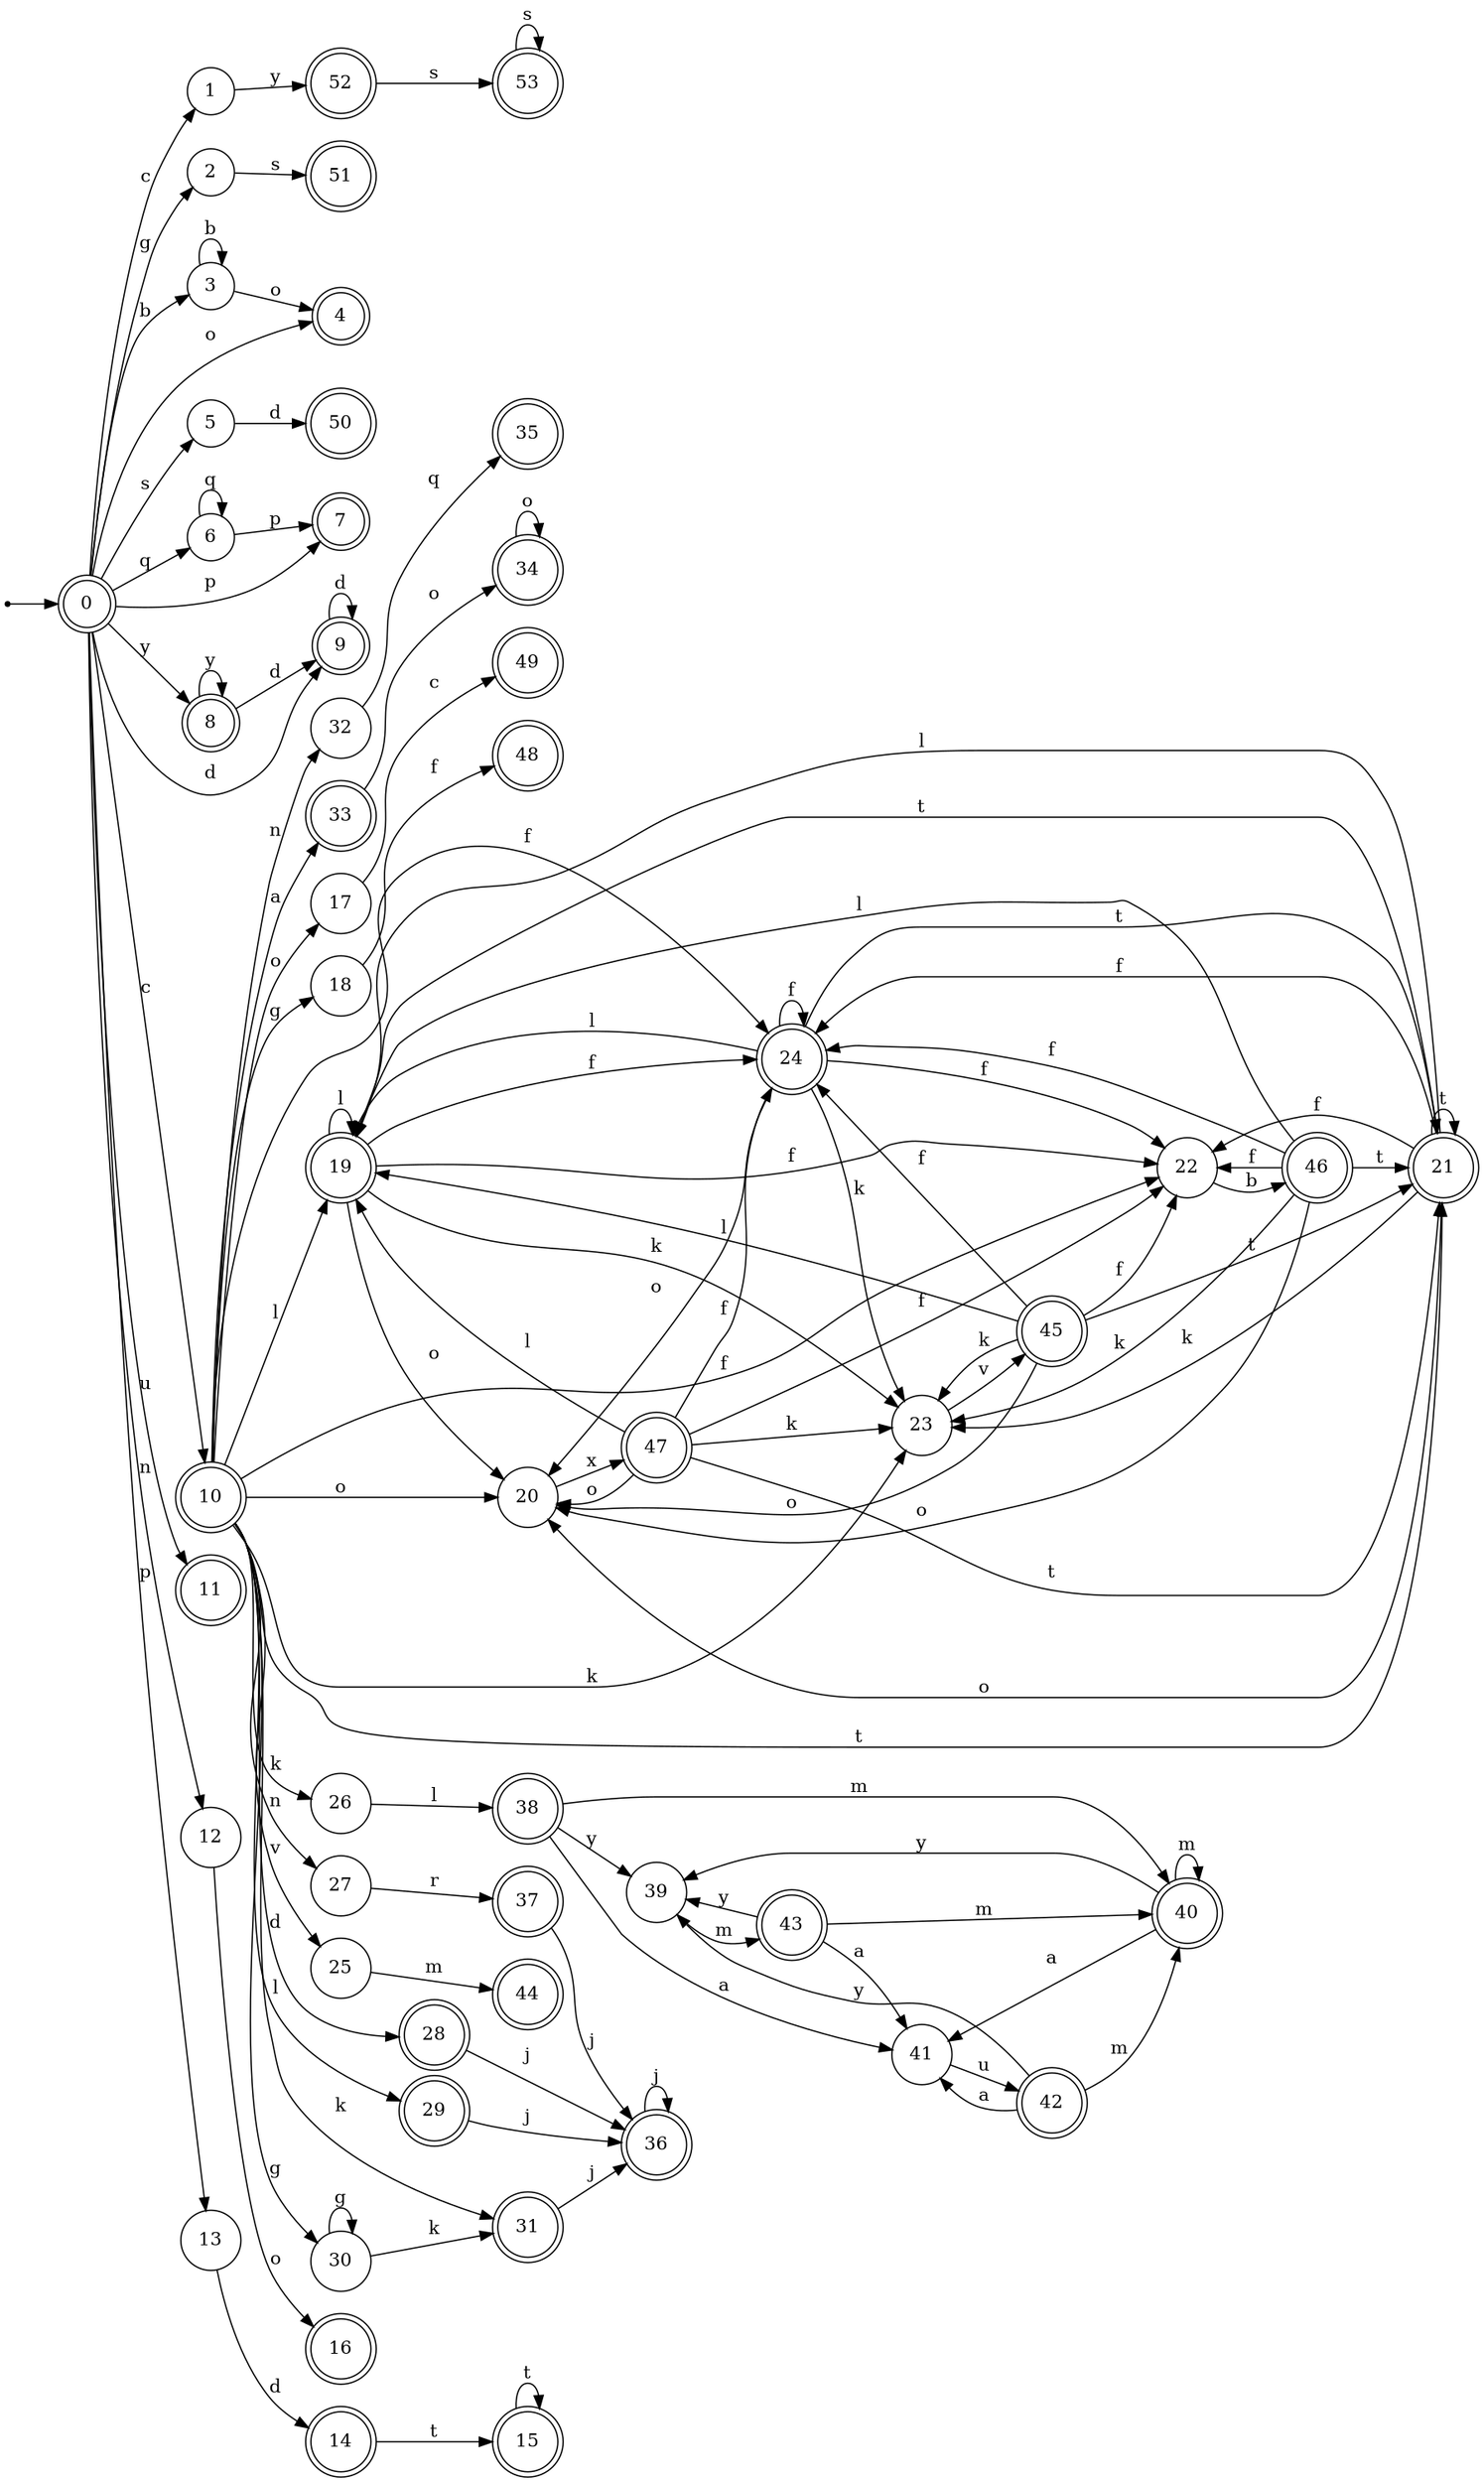 digraph finite_state_machine {
rankdir=LR;
size="20,20";
node [shape = point]; "dummy0"
node [shape = doublecircle]; "0";"dummy0" -> "0";
node [shape = circle]; "1";
node [shape = circle]; "2";
node [shape = circle]; "3";
node [shape = doublecircle]; "4";node [shape = circle]; "5";
node [shape = circle]; "6";
node [shape = doublecircle]; "7";node [shape = doublecircle]; "8";node [shape = doublecircle]; "9";node [shape = doublecircle]; "10";node [shape = doublecircle]; "11";node [shape = circle]; "12";
node [shape = circle]; "13";
node [shape = doublecircle]; "14";node [shape = doublecircle]; "15";node [shape = doublecircle]; "16";node [shape = circle]; "17";
node [shape = circle]; "18";
node [shape = doublecircle]; "19";node [shape = circle]; "20";
node [shape = doublecircle]; "21";node [shape = circle]; "22";
node [shape = circle]; "23";
node [shape = doublecircle]; "24";node [shape = circle]; "25";
node [shape = circle]; "26";
node [shape = circle]; "27";
node [shape = doublecircle]; "28";node [shape = doublecircle]; "29";node [shape = circle]; "30";
node [shape = doublecircle]; "31";node [shape = circle]; "32";
node [shape = doublecircle]; "33";node [shape = doublecircle]; "34";node [shape = doublecircle]; "35";node [shape = doublecircle]; "36";node [shape = doublecircle]; "37";node [shape = doublecircle]; "38";node [shape = circle]; "39";
node [shape = doublecircle]; "40";node [shape = circle]; "41";
node [shape = doublecircle]; "42";node [shape = doublecircle]; "43";node [shape = doublecircle]; "44";node [shape = doublecircle]; "45";node [shape = doublecircle]; "46";node [shape = doublecircle]; "47";node [shape = doublecircle]; "48";node [shape = doublecircle]; "49";node [shape = doublecircle]; "50";node [shape = doublecircle]; "51";node [shape = doublecircle]; "52";node [shape = doublecircle]; "53";"0" -> "1" [label = "c"];
 "0" -> "10" [label = "c"];
 "0" -> "2" [label = "g"];
 "0" -> "3" [label = "b"];
 "0" -> "4" [label = "o"];
 "0" -> "5" [label = "s"];
 "0" -> "6" [label = "q"];
 "0" -> "13" [label = "p"];
 "0" -> "7" [label = "p"];
 "0" -> "8" [label = "y"];
 "0" -> "9" [label = "d"];
 "0" -> "11" [label = "u"];
 "0" -> "12" [label = "n"];
 "13" -> "14" [label = "d"];
 "14" -> "15" [label = "t"];
 "15" -> "15" [label = "t"];
 "12" -> "16" [label = "o"];
 "10" -> "17" [label = "o"];
 "10" -> "20" [label = "o"];
 "10" -> "18" [label = "g"];
 "10" -> "30" [label = "g"];
 "10" -> "19" [label = "l"];
 "10" -> "29" [label = "l"];
 "10" -> "21" [label = "t"];
 "10" -> "24" [label = "f"];
 "10" -> "22" [label = "f"];
 "10" -> "26" [label = "k"];
 "10" -> "31" [label = "k"];
 "10" -> "23" [label = "k"];
 "10" -> "25" [label = "v"];
 "10" -> "32" [label = "n"];
 "10" -> "27" [label = "n"];
 "10" -> "28" [label = "d"];
 "10" -> "33" [label = "a"];
 "33" -> "34" [label = "o"];
 "34" -> "34" [label = "o"];
 "32" -> "35" [label = "q"];
 "31" -> "36" [label = "j"];
 "36" -> "36" [label = "j"];
 "30" -> "30" [label = "g"];
 "30" -> "31" [label = "k"];
 "29" -> "36" [label = "j"];
 "28" -> "36" [label = "j"];
 "27" -> "37" [label = "r"];
 "37" -> "36" [label = "j"];
 "26" -> "38" [label = "l"];
 "38" -> "39" [label = "y"];
 "38" -> "40" [label = "m"];
 "38" -> "41" [label = "a"];
 "41" -> "42" [label = "u"];
 "42" -> "41" [label = "a"];
 "42" -> "39" [label = "y"];
 "42" -> "40" [label = "m"];
 "40" -> "40" [label = "m"];
 "40" -> "39" [label = "y"];
 "40" -> "41" [label = "a"];
 "39" -> "43" [label = "m"];
 "43" -> "39" [label = "y"];
 "43" -> "40" [label = "m"];
 "43" -> "41" [label = "a"];
 "25" -> "44" [label = "m"];
 "24" -> "24" [label = "f"];
 "24" -> "22" [label = "f"];
 "24" -> "19" [label = "l"];
 "24" -> "20" [label = "o"];
 "24" -> "21" [label = "t"];
 "24" -> "23" [label = "k"];
 "23" -> "45" [label = "v"];
 "45" -> "23" [label = "k"];
 "45" -> "19" [label = "l"];
 "45" -> "20" [label = "o"];
 "45" -> "21" [label = "t"];
 "45" -> "24" [label = "f"];
 "45" -> "22" [label = "f"];
 "22" -> "46" [label = "b"];
 "46" -> "24" [label = "f"];
 "46" -> "22" [label = "f"];
 "46" -> "19" [label = "l"];
 "46" -> "20" [label = "o"];
 "46" -> "21" [label = "t"];
 "46" -> "23" [label = "k"];
 "21" -> "21" [label = "t"];
 "21" -> "19" [label = "l"];
 "21" -> "20" [label = "o"];
 "21" -> "24" [label = "f"];
 "21" -> "22" [label = "f"];
 "21" -> "23" [label = "k"];
 "20" -> "47" [label = "x"];
 "47" -> "20" [label = "o"];
 "47" -> "19" [label = "l"];
 "47" -> "21" [label = "t"];
 "47" -> "24" [label = "f"];
 "47" -> "22" [label = "f"];
 "47" -> "23" [label = "k"];
 "19" -> "19" [label = "l"];
 "19" -> "20" [label = "o"];
 "19" -> "21" [label = "t"];
 "19" -> "24" [label = "f"];
 "19" -> "22" [label = "f"];
 "19" -> "23" [label = "k"];
 "18" -> "48" [label = "f"];
 "17" -> "49" [label = "c"];
 "9" -> "9" [label = "d"];
 "8" -> "8" [label = "y"];
 "8" -> "9" [label = "d"];
 "6" -> "6" [label = "q"];
 "6" -> "7" [label = "p"];
 "5" -> "50" [label = "d"];
 "3" -> "3" [label = "b"];
 "3" -> "4" [label = "o"];
 "2" -> "51" [label = "s"];
 "1" -> "52" [label = "y"];
 "52" -> "53" [label = "s"];
 "53" -> "53" [label = "s"];
 }
